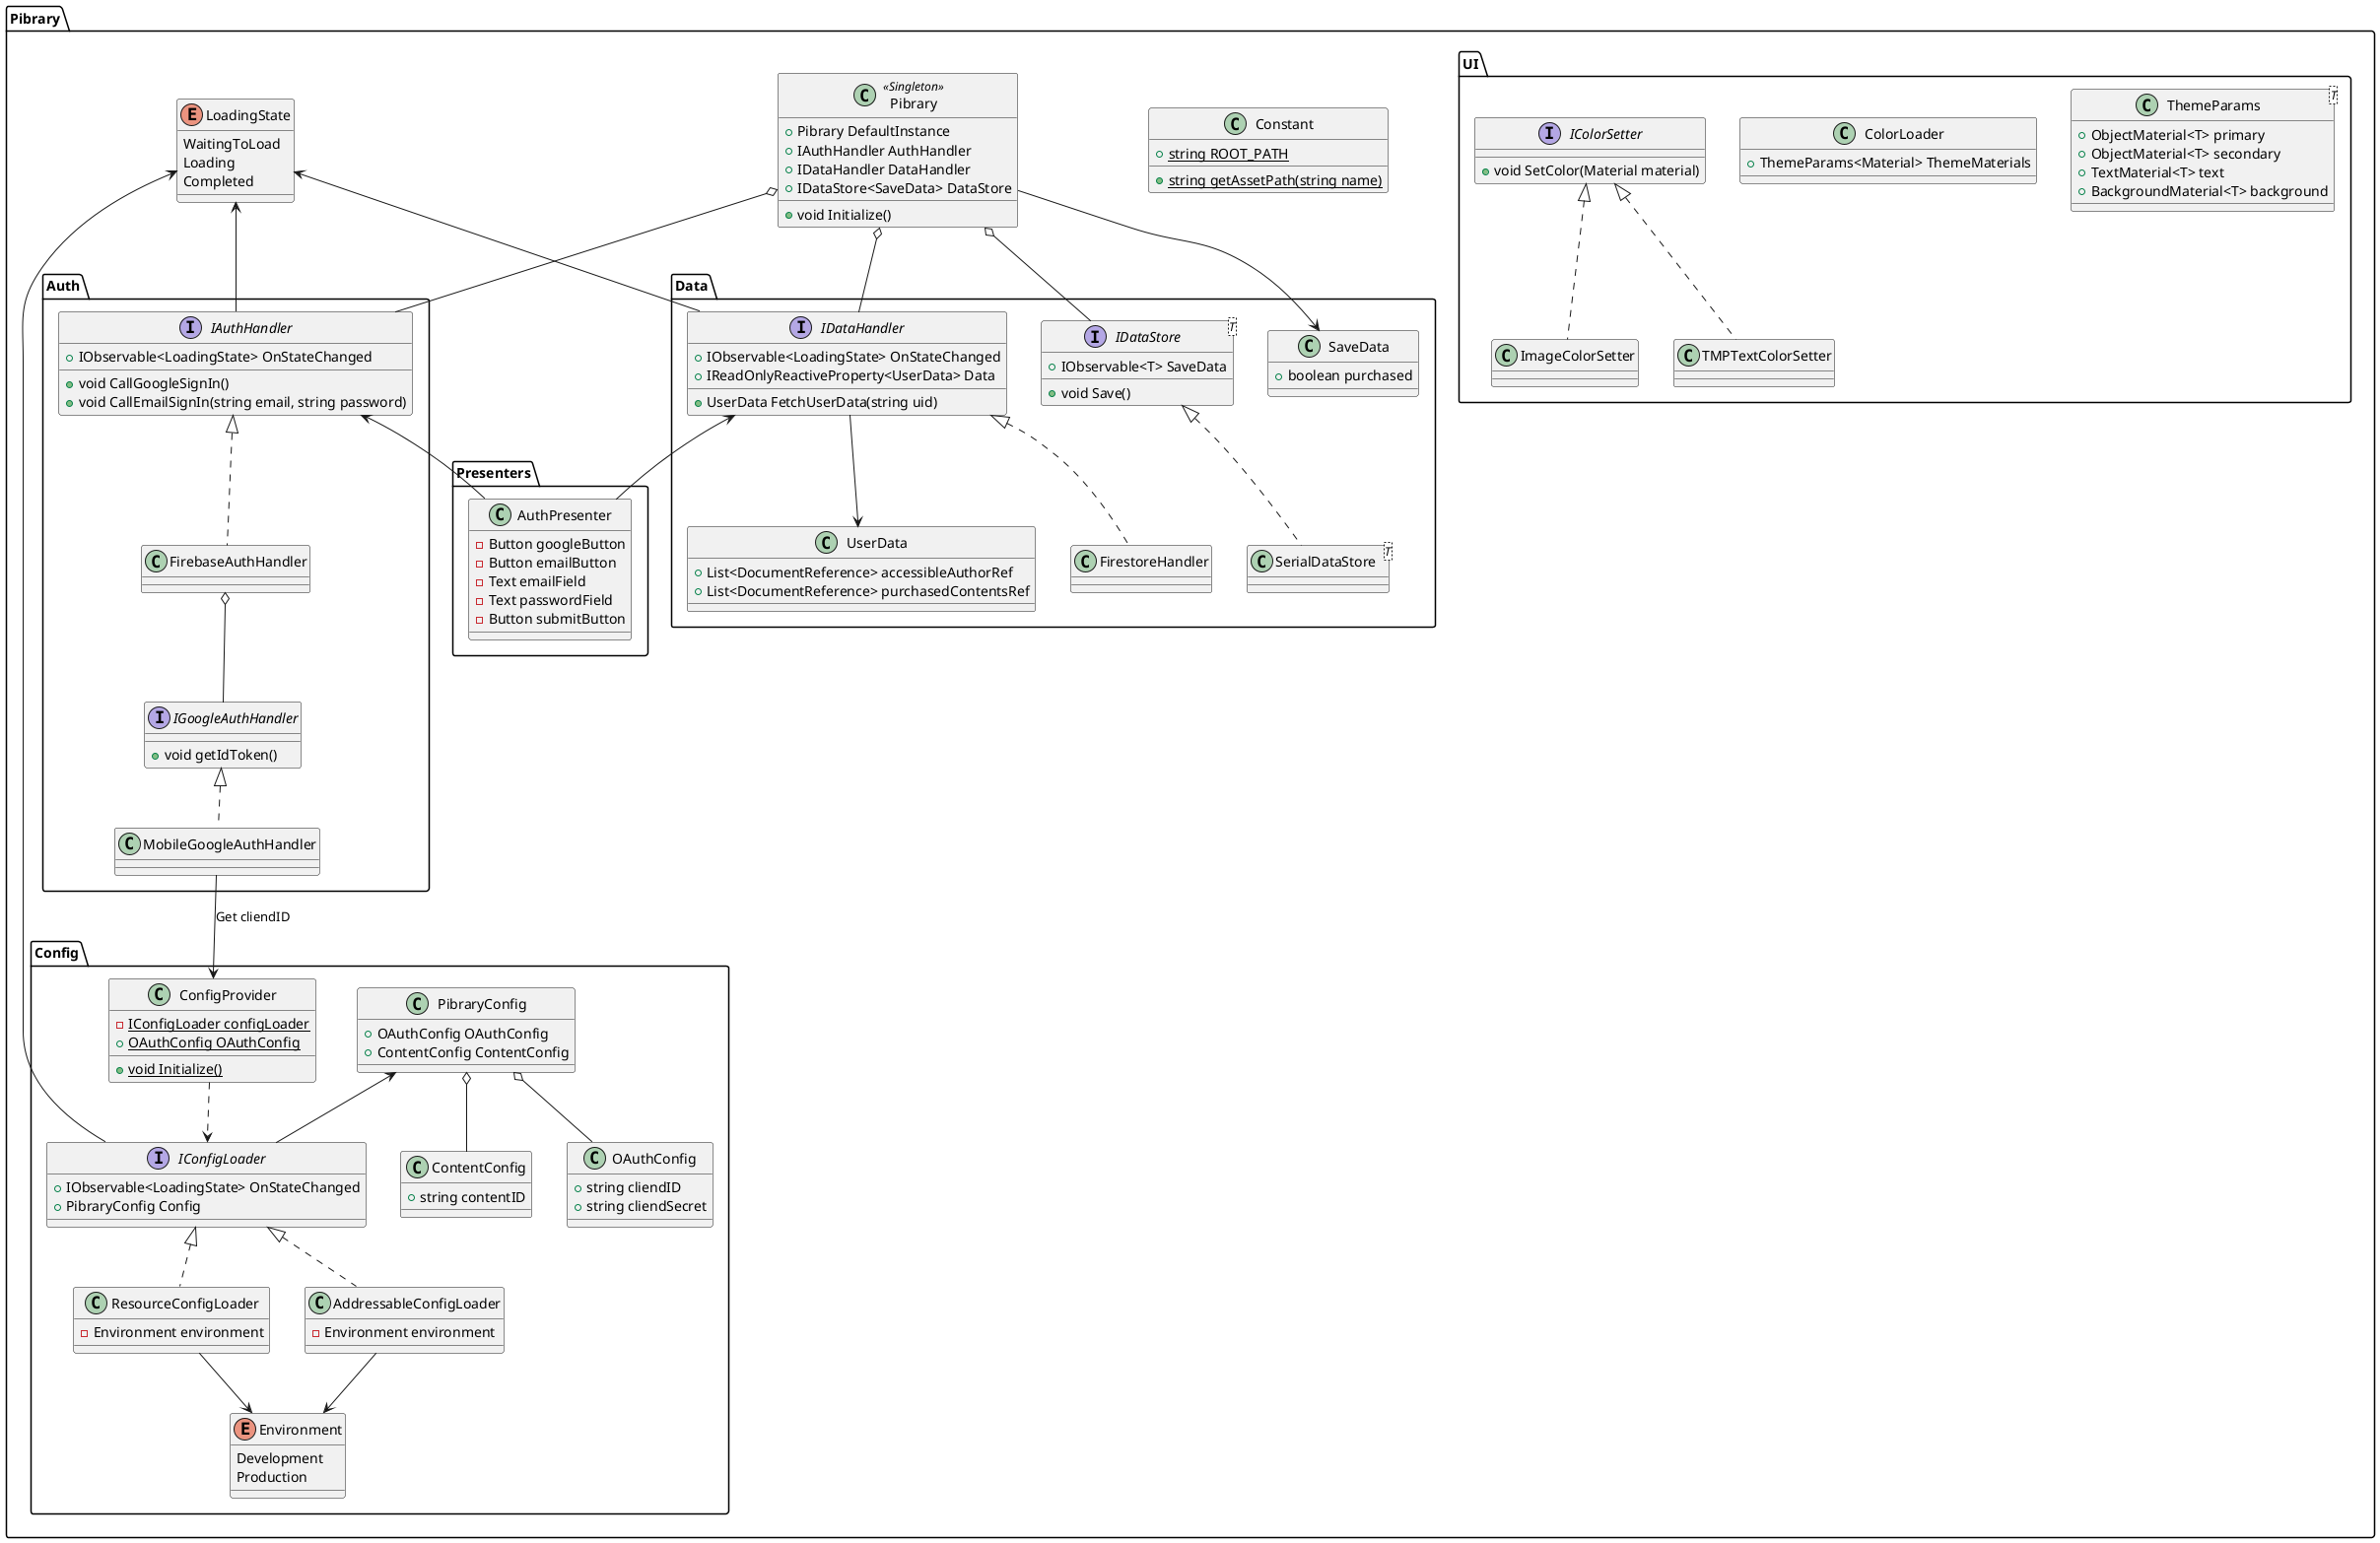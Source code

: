 @startuml pibrary-for-unity
namespace Pibrary {
    class Constant {
        {static} + string ROOT_PATH
        {static} + string getAssetPath(string name)
    }

    class Pibrary<<Singleton>> {
        + Pibrary DefaultInstance
        + IAuthHandler AuthHandler
        + IDataHandler DataHandler
        + IDataStore<SaveData> DataStore
        + void Initialize()
        
    }

    enum LoadingState {
        WaitingToLoad
        Loading
        Completed
    }
}

namespace Pibrary.Config {
    enum Environment
    {
        Development
        Production
    }

    interface IConfigLoader {
        + IObservable<LoadingState> OnStateChanged
        + PibraryConfig Config
    }

    class AddressableConfigLoader implements IConfigLoader {
        - Environment environment
    }

    class ResourceConfigLoader implements IConfigLoader {
        - Environment environment
    }

    class ConfigProvider {
        {static} - IConfigLoader configLoader
        {static} + OAuthConfig OAuthConfig
        {static} + void Initialize()
    }

    class PibraryConfig {
        + OAuthConfig OAuthConfig
        + ContentConfig ContentConfig
    }

    class OAuthConfig {
        + string cliendID
        + string cliendSecret
    }

    class ContentConfig {
        + string contentID
    }

    PibraryConfig <-- IConfigLoader
    ConfigProvider ..> IConfigLoader
    PibraryConfig o-- ContentConfig
    PibraryConfig o-- OAuthConfig
    Environment <-u- AddressableConfigLoader
    Environment <-u- ResourceConfigLoader
}

namespace Pibrary.Auth {
    interface IAuthHandler {
        + IObservable<LoadingState> OnStateChanged 
        + void CallGoogleSignIn()
        + void CallEmailSignIn(string email, string password)
    }

    class FirebaseAuthHandler implements IAuthHandler {

    }

    interface IGoogleAuthHandler {
        + void getIdToken()
    }
    
    class MobileGoogleAuthHandler implements IGoogleAuthHandler {

    }

    FirebaseAuthHandler o-- IGoogleAuthHandler
}

namespace Pibrary.Data {
    class UserData {
        + List<DocumentReference> accessibleAuthorRef
        + List<DocumentReference> purchasedContentsRef
    }

    class SaveData {
        + boolean purchased
    }

    interface IDataHandler {
        + IObservable<LoadingState> OnStateChanged 
        + IReadOnlyReactiveProperty<UserData> Data
        + UserData FetchUserData(string uid)
    }

    class FirestoreHandler implements IDataHandler {

    }

    interface IDataStore<T> {
        + IObservable<T> SaveData
        + void Save()
    }

    class SerialDataStore<T> implements IDataStore {

    }

    UserData <-u- IDataHandler
}

namespace Pibrary.Presenters {
    class AuthPresenter {
        - Button googleButton
        - Button emailButton
        - Text emailField
        - Text passwordField
        - Button submitButton
    }
}

namespace Pibrary.UI {
    class ThemeParams<T> {
        + ObjectMaterial<T> primary
        + ObjectMaterial<T> secondary
        + TextMaterial<T> text
        + BackgroundMaterial<T> background
    }

    class ColorLoader {
        + ThemeParams<Material> ThemeMaterials
    }

    interface IColorSetter {
        + void SetColor(Material material)
    }

    class ImageColorSetter implements IColorSetter {}

    class TMPTextColorSetter implements IColorSetter {}
}

Pibrary.Pibrary o-- Pibrary.Auth.IAuthHandler
Pibrary.Pibrary o-- Pibrary.Data.IDataHandler
Pibrary.Pibrary o-- Pibrary.Data.IDataStore
Pibrary.Auth.IAuthHandler <-- Pibrary.Presenters.AuthPresenter
Pibrary.Data.IDataHandler <-- Pibrary.Presenters.AuthPresenter
Pibrary.Data.SaveData <-- Pibrary.Pibrary
Pibrary.LoadingState <-- Pibrary.Data.IDataHandler
Pibrary.LoadingState <-- Pibrary.Auth.IAuthHandler
Pibrary.LoadingState <-- Pibrary.Config.IConfigLoader
Pibrary.Auth.MobileGoogleAuthHandler --> Pibrary.Config.ConfigProvider : Get cliendID
@enduml